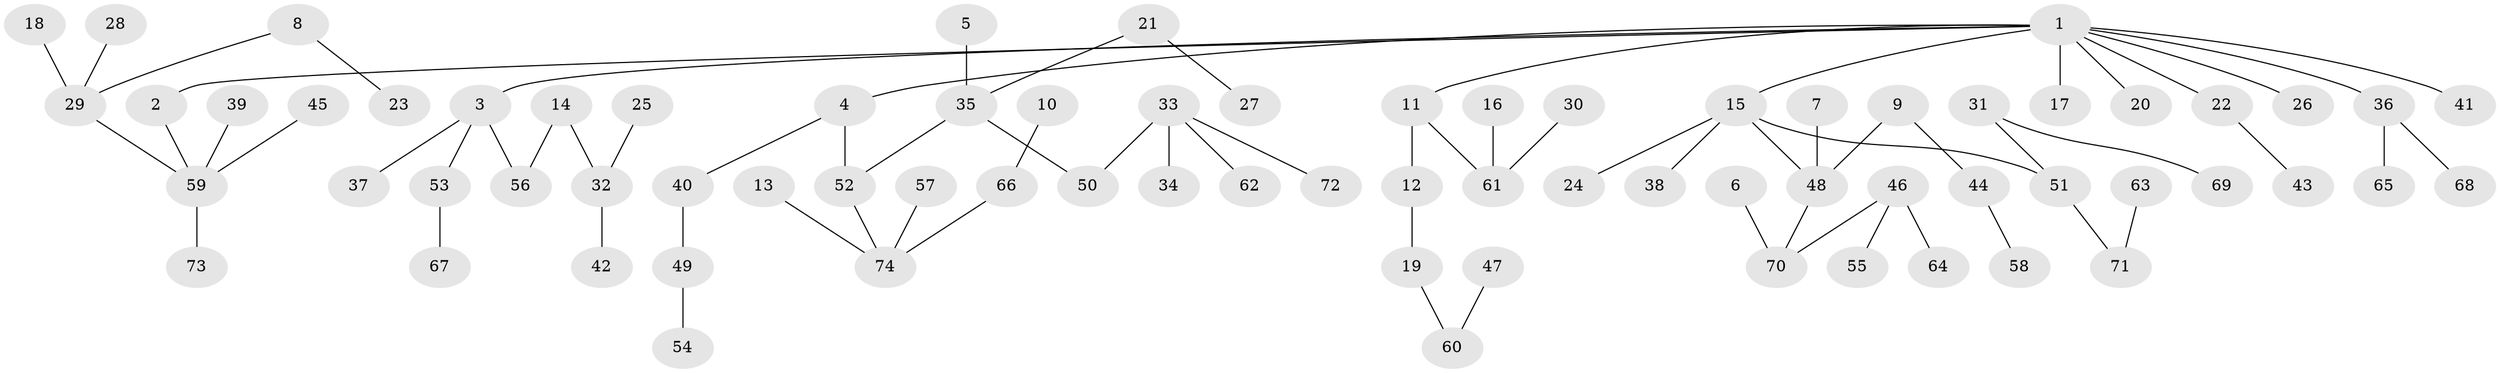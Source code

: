 // original degree distribution, {10: 0.006756756756756757, 5: 0.033783783783783786, 3: 0.14189189189189189, 2: 0.22972972972972974, 7: 0.006756756756756757, 4: 0.06756756756756757, 1: 0.5067567567567568, 6: 0.006756756756756757}
// Generated by graph-tools (version 1.1) at 2025/50/03/09/25 03:50:25]
// undirected, 74 vertices, 73 edges
graph export_dot {
graph [start="1"]
  node [color=gray90,style=filled];
  1;
  2;
  3;
  4;
  5;
  6;
  7;
  8;
  9;
  10;
  11;
  12;
  13;
  14;
  15;
  16;
  17;
  18;
  19;
  20;
  21;
  22;
  23;
  24;
  25;
  26;
  27;
  28;
  29;
  30;
  31;
  32;
  33;
  34;
  35;
  36;
  37;
  38;
  39;
  40;
  41;
  42;
  43;
  44;
  45;
  46;
  47;
  48;
  49;
  50;
  51;
  52;
  53;
  54;
  55;
  56;
  57;
  58;
  59;
  60;
  61;
  62;
  63;
  64;
  65;
  66;
  67;
  68;
  69;
  70;
  71;
  72;
  73;
  74;
  1 -- 2 [weight=1.0];
  1 -- 3 [weight=1.0];
  1 -- 4 [weight=1.0];
  1 -- 11 [weight=1.0];
  1 -- 15 [weight=1.0];
  1 -- 17 [weight=1.0];
  1 -- 20 [weight=1.0];
  1 -- 22 [weight=1.0];
  1 -- 26 [weight=1.0];
  1 -- 36 [weight=1.0];
  1 -- 41 [weight=1.0];
  2 -- 59 [weight=1.0];
  3 -- 37 [weight=1.0];
  3 -- 53 [weight=1.0];
  3 -- 56 [weight=1.0];
  4 -- 40 [weight=1.0];
  4 -- 52 [weight=1.0];
  5 -- 35 [weight=1.0];
  6 -- 70 [weight=1.0];
  7 -- 48 [weight=1.0];
  8 -- 23 [weight=1.0];
  8 -- 29 [weight=1.0];
  9 -- 44 [weight=1.0];
  9 -- 48 [weight=1.0];
  10 -- 66 [weight=1.0];
  11 -- 12 [weight=1.0];
  11 -- 61 [weight=1.0];
  12 -- 19 [weight=1.0];
  13 -- 74 [weight=1.0];
  14 -- 32 [weight=1.0];
  14 -- 56 [weight=1.0];
  15 -- 24 [weight=1.0];
  15 -- 38 [weight=1.0];
  15 -- 48 [weight=1.0];
  15 -- 51 [weight=1.0];
  16 -- 61 [weight=1.0];
  18 -- 29 [weight=1.0];
  19 -- 60 [weight=1.0];
  21 -- 27 [weight=1.0];
  21 -- 35 [weight=1.0];
  22 -- 43 [weight=1.0];
  25 -- 32 [weight=1.0];
  28 -- 29 [weight=1.0];
  29 -- 59 [weight=1.0];
  30 -- 61 [weight=1.0];
  31 -- 51 [weight=1.0];
  31 -- 69 [weight=1.0];
  32 -- 42 [weight=1.0];
  33 -- 34 [weight=1.0];
  33 -- 50 [weight=1.0];
  33 -- 62 [weight=1.0];
  33 -- 72 [weight=1.0];
  35 -- 50 [weight=1.0];
  35 -- 52 [weight=1.0];
  36 -- 65 [weight=1.0];
  36 -- 68 [weight=1.0];
  39 -- 59 [weight=1.0];
  40 -- 49 [weight=1.0];
  44 -- 58 [weight=1.0];
  45 -- 59 [weight=1.0];
  46 -- 55 [weight=1.0];
  46 -- 64 [weight=1.0];
  46 -- 70 [weight=1.0];
  47 -- 60 [weight=1.0];
  48 -- 70 [weight=1.0];
  49 -- 54 [weight=1.0];
  51 -- 71 [weight=1.0];
  52 -- 74 [weight=1.0];
  53 -- 67 [weight=1.0];
  57 -- 74 [weight=1.0];
  59 -- 73 [weight=1.0];
  63 -- 71 [weight=1.0];
  66 -- 74 [weight=1.0];
}
